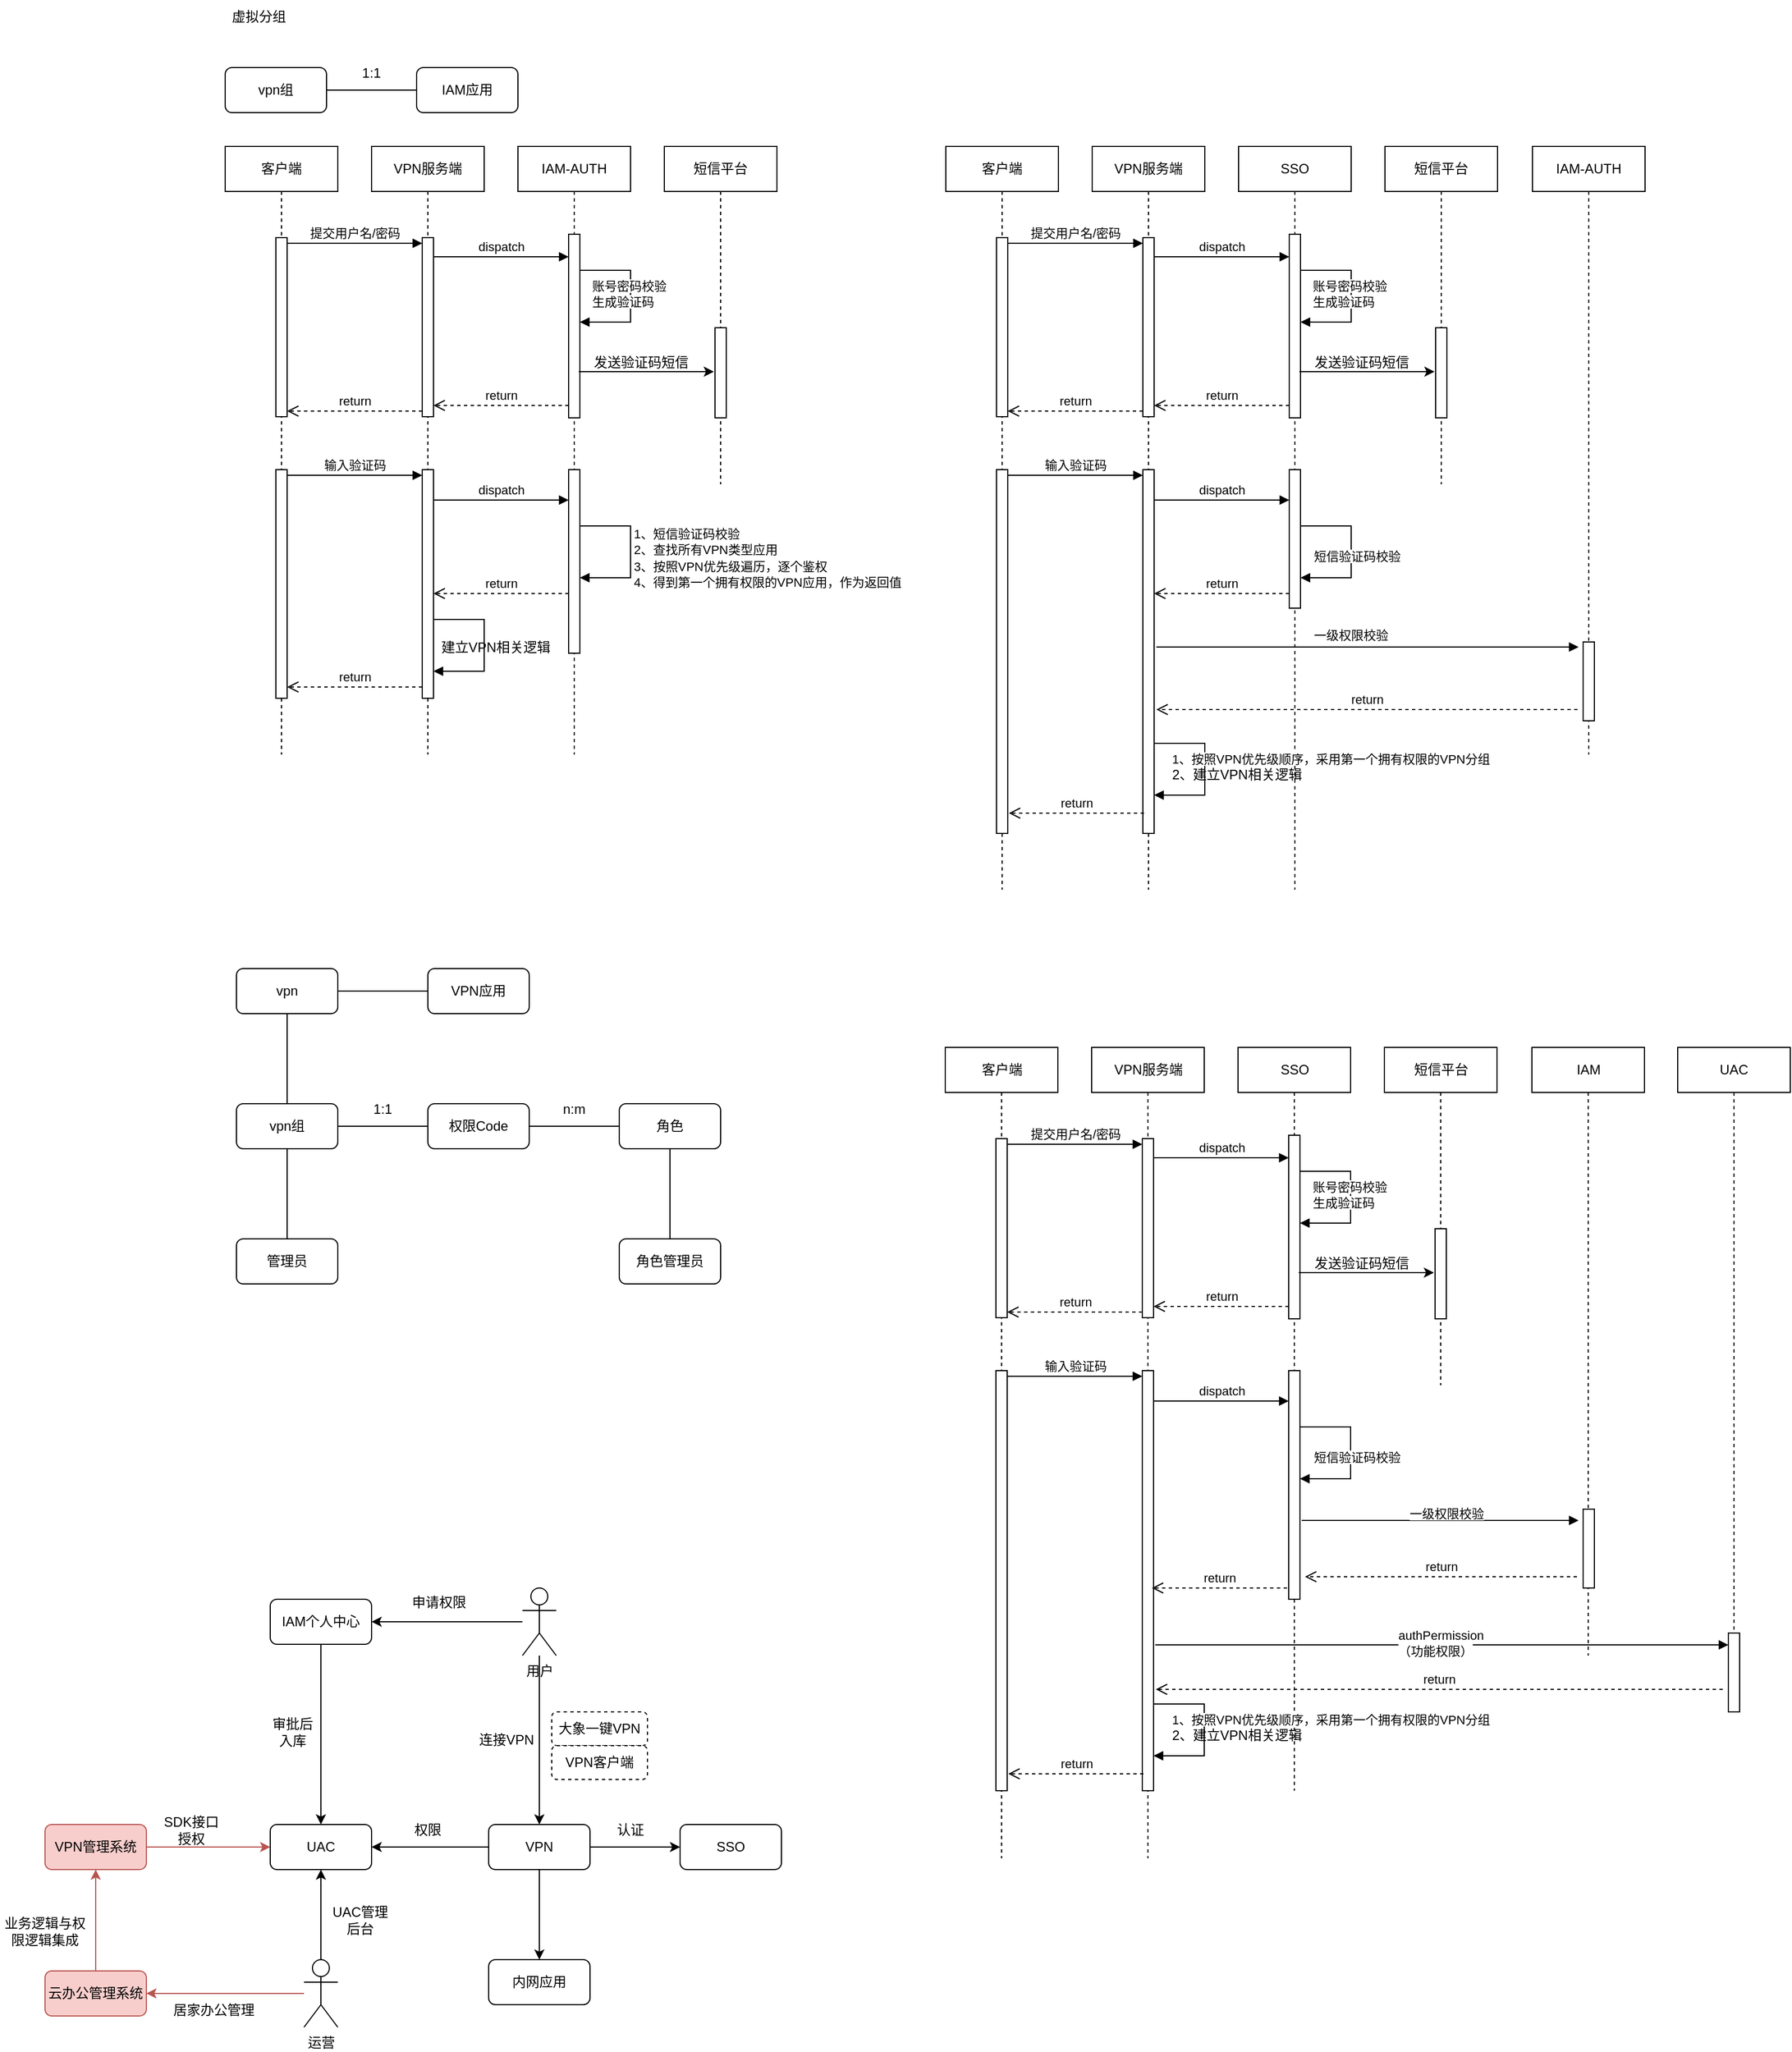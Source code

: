 <mxfile version="24.8.9">
  <diagram name="Page-1" id="OuY2t-sL65_i3FM4xlRS">
    <mxGraphModel dx="2344" dy="2004" grid="1" gridSize="10" guides="1" tooltips="1" connect="1" arrows="1" fold="1" page="1" pageScale="1" pageWidth="827" pageHeight="1169" math="0" shadow="0">
      <root>
        <mxCell id="0" />
        <mxCell id="1" parent="0" />
        <mxCell id="-IJ2zPJmwYMM-XH0tkm4-10" value="" style="rounded=0;orthogonalLoop=1;jettySize=auto;html=1;endArrow=none;endFill=0;" edge="1" parent="1" source="-IJ2zPJmwYMM-XH0tkm4-8" target="-IJ2zPJmwYMM-XH0tkm4-9">
          <mxGeometry relative="1" as="geometry" />
        </mxCell>
        <mxCell id="-IJ2zPJmwYMM-XH0tkm4-235" value="" style="edgeStyle=orthogonalEdgeStyle;rounded=0;orthogonalLoop=1;jettySize=auto;html=1;endArrow=none;endFill=0;" edge="1" parent="1" source="-IJ2zPJmwYMM-XH0tkm4-8" target="-IJ2zPJmwYMM-XH0tkm4-234">
          <mxGeometry relative="1" as="geometry" />
        </mxCell>
        <mxCell id="-IJ2zPJmwYMM-XH0tkm4-250" value="" style="edgeStyle=orthogonalEdgeStyle;rounded=0;orthogonalLoop=1;jettySize=auto;html=1;endArrow=none;endFill=0;" edge="1" parent="1" source="-IJ2zPJmwYMM-XH0tkm4-8" target="-IJ2zPJmwYMM-XH0tkm4-249">
          <mxGeometry relative="1" as="geometry" />
        </mxCell>
        <mxCell id="-IJ2zPJmwYMM-XH0tkm4-8" value="vpn组" style="rounded=1;whiteSpace=wrap;html=1;" vertex="1" parent="1">
          <mxGeometry x="40" y="950" width="90" height="40" as="geometry" />
        </mxCell>
        <mxCell id="-IJ2zPJmwYMM-XH0tkm4-237" value="" style="edgeStyle=orthogonalEdgeStyle;rounded=0;orthogonalLoop=1;jettySize=auto;html=1;endArrow=none;endFill=0;" edge="1" parent="1" source="-IJ2zPJmwYMM-XH0tkm4-9" target="-IJ2zPJmwYMM-XH0tkm4-236">
          <mxGeometry relative="1" as="geometry" />
        </mxCell>
        <mxCell id="-IJ2zPJmwYMM-XH0tkm4-9" value="权限Code" style="rounded=1;whiteSpace=wrap;html=1;" vertex="1" parent="1">
          <mxGeometry x="210" y="950" width="90" height="40" as="geometry" />
        </mxCell>
        <mxCell id="-IJ2zPJmwYMM-XH0tkm4-49" value="客户端" style="shape=umlLifeline;perimeter=lifelinePerimeter;whiteSpace=wrap;html=1;container=1;dropTarget=0;collapsible=0;recursiveResize=0;outlineConnect=0;portConstraint=eastwest;newEdgeStyle={&quot;curved&quot;:0,&quot;rounded&quot;:0};" vertex="1" parent="1">
          <mxGeometry x="30" y="100" width="100" height="540" as="geometry" />
        </mxCell>
        <mxCell id="-IJ2zPJmwYMM-XH0tkm4-75" value="" style="html=1;points=[[0,0,0,0,5],[0,1,0,0,-5],[1,0,0,0,5],[1,1,0,0,-5]];perimeter=orthogonalPerimeter;outlineConnect=0;targetShapes=umlLifeline;portConstraint=eastwest;newEdgeStyle={&quot;curved&quot;:0,&quot;rounded&quot;:0};" vertex="1" parent="-IJ2zPJmwYMM-XH0tkm4-49">
          <mxGeometry x="45" y="81" width="10" height="159" as="geometry" />
        </mxCell>
        <mxCell id="-IJ2zPJmwYMM-XH0tkm4-101" value="" style="html=1;points=[[0,0,0,0,5],[0,1,0,0,-5],[1,0,0,0,5],[1,1,0,0,-5]];perimeter=orthogonalPerimeter;outlineConnect=0;targetShapes=umlLifeline;portConstraint=eastwest;newEdgeStyle={&quot;curved&quot;:0,&quot;rounded&quot;:0};" vertex="1" parent="-IJ2zPJmwYMM-XH0tkm4-49">
          <mxGeometry x="45" y="287" width="10" height="203" as="geometry" />
        </mxCell>
        <mxCell id="-IJ2zPJmwYMM-XH0tkm4-50" value="VPN服务端" style="shape=umlLifeline;perimeter=lifelinePerimeter;whiteSpace=wrap;html=1;container=1;dropTarget=0;collapsible=0;recursiveResize=0;outlineConnect=0;portConstraint=eastwest;newEdgeStyle={&quot;curved&quot;:0,&quot;rounded&quot;:0};" vertex="1" parent="1">
          <mxGeometry x="160" y="100" width="100" height="540" as="geometry" />
        </mxCell>
        <mxCell id="-IJ2zPJmwYMM-XH0tkm4-69" value="" style="html=1;points=[[0,0,0,0,5],[0,1,0,0,-5],[1,0,0,0,5],[1,1,0,0,-5]];perimeter=orthogonalPerimeter;outlineConnect=0;targetShapes=umlLifeline;portConstraint=eastwest;newEdgeStyle={&quot;curved&quot;:0,&quot;rounded&quot;:0};" vertex="1" parent="-IJ2zPJmwYMM-XH0tkm4-50">
          <mxGeometry x="45" y="81" width="10" height="159" as="geometry" />
        </mxCell>
        <mxCell id="-IJ2zPJmwYMM-XH0tkm4-102" value="" style="html=1;points=[[0,0,0,0,5],[0,1,0,0,-5],[1,0,0,0,5],[1,1,0,0,-5]];perimeter=orthogonalPerimeter;outlineConnect=0;targetShapes=umlLifeline;portConstraint=eastwest;newEdgeStyle={&quot;curved&quot;:0,&quot;rounded&quot;:0};" vertex="1" parent="-IJ2zPJmwYMM-XH0tkm4-50">
          <mxGeometry x="45" y="287" width="10" height="203" as="geometry" />
        </mxCell>
        <mxCell id="-IJ2zPJmwYMM-XH0tkm4-51" value="IAM-AUTH" style="shape=umlLifeline;perimeter=lifelinePerimeter;whiteSpace=wrap;html=1;container=1;dropTarget=0;collapsible=0;recursiveResize=0;outlineConnect=0;portConstraint=eastwest;newEdgeStyle={&quot;curved&quot;:0,&quot;rounded&quot;:0};" vertex="1" parent="1">
          <mxGeometry x="290" y="100" width="100" height="540" as="geometry" />
        </mxCell>
        <mxCell id="-IJ2zPJmwYMM-XH0tkm4-72" value="" style="html=1;points=[[0,0,0,0,5],[0,1,0,0,-5],[1,0,0,0,5],[1,1,0,0,-5]];perimeter=orthogonalPerimeter;outlineConnect=0;targetShapes=umlLifeline;portConstraint=eastwest;newEdgeStyle={&quot;curved&quot;:0,&quot;rounded&quot;:0};" vertex="1" parent="-IJ2zPJmwYMM-XH0tkm4-51">
          <mxGeometry x="45" y="81" width="10" height="80" as="geometry" />
        </mxCell>
        <mxCell id="-IJ2zPJmwYMM-XH0tkm4-95" value="" style="html=1;align=left;spacingLeft=2;endArrow=block;rounded=0;edgeStyle=orthogonalEdgeStyle;curved=0;rounded=0;" edge="1" target="-IJ2zPJmwYMM-XH0tkm4-72" parent="-IJ2zPJmwYMM-XH0tkm4-51" source="-IJ2zPJmwYMM-XH0tkm4-72">
          <mxGeometry relative="1" as="geometry">
            <mxPoint x="70" y="80" as="sourcePoint" />
            <Array as="points">
              <mxPoint x="100" y="110" />
              <mxPoint x="100" y="156" />
            </Array>
            <mxPoint x="75" y="110" as="targetPoint" />
          </mxGeometry>
        </mxCell>
        <mxCell id="-IJ2zPJmwYMM-XH0tkm4-97" value="" style="html=1;points=[[0,0,0,0,5],[0,1,0,0,-5],[1,0,0,0,5],[1,1,0,0,-5]];perimeter=orthogonalPerimeter;outlineConnect=0;targetShapes=umlLifeline;portConstraint=eastwest;newEdgeStyle={&quot;curved&quot;:0,&quot;rounded&quot;:0};" vertex="1" parent="-IJ2zPJmwYMM-XH0tkm4-51">
          <mxGeometry x="45" y="161" width="10" height="80" as="geometry" />
        </mxCell>
        <mxCell id="-IJ2zPJmwYMM-XH0tkm4-103" value="" style="html=1;points=[[0,0,0,0,5],[0,1,0,0,-5],[1,0,0,0,5],[1,1,0,0,-5]];perimeter=orthogonalPerimeter;outlineConnect=0;targetShapes=umlLifeline;portConstraint=eastwest;newEdgeStyle={&quot;curved&quot;:0,&quot;rounded&quot;:0};" vertex="1" parent="-IJ2zPJmwYMM-XH0tkm4-51">
          <mxGeometry x="45" y="287" width="10" height="80" as="geometry" />
        </mxCell>
        <mxCell id="-IJ2zPJmwYMM-XH0tkm4-105" value="" style="html=1;points=[[0,0,0,0,5],[0,1,0,0,-5],[1,0,0,0,5],[1,1,0,0,-5]];perimeter=orthogonalPerimeter;outlineConnect=0;targetShapes=umlLifeline;portConstraint=eastwest;newEdgeStyle={&quot;curved&quot;:0,&quot;rounded&quot;:0};" vertex="1" parent="-IJ2zPJmwYMM-XH0tkm4-51">
          <mxGeometry x="45" y="367" width="10" height="80" as="geometry" />
        </mxCell>
        <mxCell id="-IJ2zPJmwYMM-XH0tkm4-115" value="" style="html=1;points=[[0,0,0,0,5],[0,1,0,0,-5],[1,0,0,0,5],[1,1,0,0,-5]];perimeter=orthogonalPerimeter;outlineConnect=0;targetShapes=umlLifeline;portConstraint=eastwest;newEdgeStyle={&quot;curved&quot;:0,&quot;rounded&quot;:0};" vertex="1" parent="-IJ2zPJmwYMM-XH0tkm4-51">
          <mxGeometry x="45" y="287" width="10" height="163" as="geometry" />
        </mxCell>
        <mxCell id="-IJ2zPJmwYMM-XH0tkm4-116" value="" style="html=1;points=[[0,0,0,0,5],[0,1,0,0,-5],[1,0,0,0,5],[1,1,0,0,-5]];perimeter=orthogonalPerimeter;outlineConnect=0;targetShapes=umlLifeline;portConstraint=eastwest;newEdgeStyle={&quot;curved&quot;:0,&quot;rounded&quot;:0};" vertex="1" parent="-IJ2zPJmwYMM-XH0tkm4-51">
          <mxGeometry x="45" y="78" width="10" height="163" as="geometry" />
        </mxCell>
        <mxCell id="-IJ2zPJmwYMM-XH0tkm4-73" value="dispatch" style="html=1;verticalAlign=bottom;endArrow=block;curved=0;rounded=0;entryX=0;entryY=0;entryDx=0;entryDy=5;exitX=1;exitY=0;exitDx=0;exitDy=5;exitPerimeter=0;" edge="1" parent="1">
          <mxGeometry relative="1" as="geometry">
            <mxPoint x="215" y="198" as="sourcePoint" />
            <mxPoint x="335" y="198" as="targetPoint" />
          </mxGeometry>
        </mxCell>
        <mxCell id="-IJ2zPJmwYMM-XH0tkm4-74" value="return" style="html=1;verticalAlign=bottom;endArrow=open;dashed=1;endSize=8;curved=0;rounded=0;exitX=0;exitY=1;exitDx=0;exitDy=-5;" edge="1" parent="1">
          <mxGeometry relative="1" as="geometry">
            <mxPoint x="215" y="330" as="targetPoint" />
            <mxPoint x="335" y="330" as="sourcePoint" />
          </mxGeometry>
        </mxCell>
        <mxCell id="-IJ2zPJmwYMM-XH0tkm4-70" value="提交用户名/密码" style="html=1;verticalAlign=bottom;endArrow=block;curved=0;rounded=0;entryX=0;entryY=0;entryDx=0;entryDy=5;" edge="1" target="-IJ2zPJmwYMM-XH0tkm4-69" parent="1" source="-IJ2zPJmwYMM-XH0tkm4-75">
          <mxGeometry relative="1" as="geometry">
            <mxPoint x="140" y="186" as="sourcePoint" />
          </mxGeometry>
        </mxCell>
        <mxCell id="-IJ2zPJmwYMM-XH0tkm4-71" value="return" style="html=1;verticalAlign=bottom;endArrow=open;dashed=1;endSize=8;curved=0;rounded=0;exitX=0;exitY=1;exitDx=0;exitDy=-5;entryX=1;entryY=1;entryDx=0;entryDy=-5;entryPerimeter=0;" edge="1" source="-IJ2zPJmwYMM-XH0tkm4-69" parent="1" target="-IJ2zPJmwYMM-XH0tkm4-75">
          <mxGeometry relative="1" as="geometry">
            <mxPoint x="140" y="256" as="targetPoint" />
          </mxGeometry>
        </mxCell>
        <mxCell id="-IJ2zPJmwYMM-XH0tkm4-91" value="短信平台" style="shape=umlLifeline;perimeter=lifelinePerimeter;whiteSpace=wrap;html=1;container=1;dropTarget=0;collapsible=0;recursiveResize=0;outlineConnect=0;portConstraint=eastwest;newEdgeStyle={&quot;curved&quot;:0,&quot;rounded&quot;:0};" vertex="1" parent="1">
          <mxGeometry x="420" y="100" width="100" height="300" as="geometry" />
        </mxCell>
        <mxCell id="-IJ2zPJmwYMM-XH0tkm4-92" value="" style="html=1;points=[[0,0,0,0,5],[0,1,0,0,-5],[1,0,0,0,5],[1,1,0,0,-5]];perimeter=orthogonalPerimeter;outlineConnect=0;targetShapes=umlLifeline;portConstraint=eastwest;newEdgeStyle={&quot;curved&quot;:0,&quot;rounded&quot;:0};" vertex="1" parent="-IJ2zPJmwYMM-XH0tkm4-91">
          <mxGeometry x="45" y="161" width="10" height="80" as="geometry" />
        </mxCell>
        <mxCell id="-IJ2zPJmwYMM-XH0tkm4-96" value="&lt;span style=&quot;color: rgb(0, 0, 0); font-family: Helvetica; font-size: 11px; font-style: normal; font-variant-ligatures: normal; font-variant-caps: normal; font-weight: 400; letter-spacing: normal; orphans: 2; text-align: left; text-indent: 0px; text-transform: none; widows: 2; word-spacing: 0px; -webkit-text-stroke-width: 0px; white-space: nowrap; background-color: rgb(255, 255, 255); text-decoration-thickness: initial; text-decoration-style: initial; text-decoration-color: initial; display: inline !important; float: none;&quot;&gt;账号密码校验&lt;br&gt;生成验证码&lt;/span&gt;" style="text;whiteSpace=wrap;html=1;" vertex="1" parent="1">
          <mxGeometry x="354" y="210" width="100" height="40" as="geometry" />
        </mxCell>
        <mxCell id="-IJ2zPJmwYMM-XH0tkm4-98" style="edgeStyle=orthogonalEdgeStyle;rounded=0;orthogonalLoop=1;jettySize=auto;html=1;curved=0;" edge="1" parent="1">
          <mxGeometry relative="1" as="geometry">
            <mxPoint x="344" y="300" as="sourcePoint" />
            <mxPoint x="464" y="300" as="targetPoint" />
          </mxGeometry>
        </mxCell>
        <mxCell id="-IJ2zPJmwYMM-XH0tkm4-99" value="发送验证码短信" style="text;html=1;align=center;verticalAlign=middle;resizable=0;points=[];autosize=1;strokeColor=none;fillColor=none;" vertex="1" parent="1">
          <mxGeometry x="344" y="277" width="110" height="30" as="geometry" />
        </mxCell>
        <mxCell id="-IJ2zPJmwYMM-XH0tkm4-106" value="dispatch" style="html=1;verticalAlign=bottom;endArrow=block;curved=0;rounded=0;entryX=0;entryY=0;entryDx=0;entryDy=5;exitX=1;exitY=0;exitDx=0;exitDy=5;exitPerimeter=0;" edge="1" parent="1">
          <mxGeometry relative="1" as="geometry">
            <mxPoint x="215" y="414" as="sourcePoint" />
            <mxPoint x="335" y="414" as="targetPoint" />
          </mxGeometry>
        </mxCell>
        <mxCell id="-IJ2zPJmwYMM-XH0tkm4-107" value="return" style="html=1;verticalAlign=bottom;endArrow=open;dashed=1;endSize=8;curved=0;rounded=0;exitX=0;exitY=1;exitDx=0;exitDy=-5;" edge="1" parent="1">
          <mxGeometry relative="1" as="geometry">
            <mxPoint x="215" y="497" as="targetPoint" />
            <mxPoint x="335" y="497" as="sourcePoint" />
          </mxGeometry>
        </mxCell>
        <mxCell id="-IJ2zPJmwYMM-XH0tkm4-108" value="输入验证码" style="html=1;verticalAlign=bottom;endArrow=block;curved=0;rounded=0;entryX=0;entryY=0;entryDx=0;entryDy=5;" edge="1" parent="1" source="-IJ2zPJmwYMM-XH0tkm4-101" target="-IJ2zPJmwYMM-XH0tkm4-102">
          <mxGeometry relative="1" as="geometry">
            <mxPoint x="145" y="402" as="sourcePoint" />
            <mxPoint as="offset" />
          </mxGeometry>
        </mxCell>
        <mxCell id="-IJ2zPJmwYMM-XH0tkm4-109" value="return" style="html=1;verticalAlign=bottom;endArrow=open;dashed=1;endSize=8;curved=0;rounded=0;exitX=0;exitY=1;exitDx=0;exitDy=-5;entryX=1;entryY=1;entryDx=0;entryDy=-5;entryPerimeter=0;" edge="1" parent="1">
          <mxGeometry relative="1" as="geometry">
            <mxPoint x="85" y="580" as="targetPoint" />
            <mxPoint x="205" y="580.0" as="sourcePoint" />
          </mxGeometry>
        </mxCell>
        <mxCell id="-IJ2zPJmwYMM-XH0tkm4-110" value="" style="html=1;align=left;spacingLeft=2;endArrow=block;rounded=0;edgeStyle=orthogonalEdgeStyle;curved=0;rounded=0;" edge="1" parent="1">
          <mxGeometry relative="1" as="geometry">
            <mxPoint x="345" y="437" as="sourcePoint" />
            <Array as="points">
              <mxPoint x="390" y="437" />
              <mxPoint x="390" y="483" />
            </Array>
            <mxPoint x="345" y="483" as="targetPoint" />
          </mxGeometry>
        </mxCell>
        <mxCell id="-IJ2zPJmwYMM-XH0tkm4-111" value="&lt;span style=&quot;font-size: 11px; text-wrap-mode: nowrap; background-color: rgb(255, 255, 255);&quot;&gt;1、短信验证码校验&lt;br&gt;2、查找所有VPN类型应用&lt;br&gt;3、按照VPN优先级遍历，逐个鉴权&lt;br&gt;4、得到第一个拥有权限的VPN应用，作为返回值&lt;/span&gt;" style="text;whiteSpace=wrap;html=1;" vertex="1" parent="1">
          <mxGeometry x="391" y="430" width="249" height="70" as="geometry" />
        </mxCell>
        <mxCell id="-IJ2zPJmwYMM-XH0tkm4-112" value="" style="html=1;align=left;spacingLeft=2;endArrow=block;rounded=0;edgeStyle=orthogonalEdgeStyle;curved=0;rounded=0;" edge="1" parent="1">
          <mxGeometry relative="1" as="geometry">
            <mxPoint x="215" y="520" as="sourcePoint" />
            <Array as="points">
              <mxPoint x="260" y="520" />
              <mxPoint x="260" y="566" />
            </Array>
            <mxPoint x="215" y="566" as="targetPoint" />
          </mxGeometry>
        </mxCell>
        <mxCell id="-IJ2zPJmwYMM-XH0tkm4-113" value="建立VPN相关逻辑" style="text;html=1;align=center;verticalAlign=middle;resizable=0;points=[];autosize=1;strokeColor=none;fillColor=none;" vertex="1" parent="1">
          <mxGeometry x="210" y="530" width="120" height="30" as="geometry" />
        </mxCell>
        <mxCell id="-IJ2zPJmwYMM-XH0tkm4-121" value="" style="edgeStyle=orthogonalEdgeStyle;rounded=0;orthogonalLoop=1;jettySize=auto;html=1;endArrow=none;endFill=0;" edge="1" parent="1" source="-IJ2zPJmwYMM-XH0tkm4-119" target="-IJ2zPJmwYMM-XH0tkm4-120">
          <mxGeometry relative="1" as="geometry" />
        </mxCell>
        <mxCell id="-IJ2zPJmwYMM-XH0tkm4-119" value="vpn组" style="rounded=1;whiteSpace=wrap;html=1;" vertex="1" parent="1">
          <mxGeometry x="30" y="30" width="90" height="40" as="geometry" />
        </mxCell>
        <mxCell id="-IJ2zPJmwYMM-XH0tkm4-120" value="IAM应用" style="rounded=1;whiteSpace=wrap;html=1;" vertex="1" parent="1">
          <mxGeometry x="200" y="30" width="90" height="40" as="geometry" />
        </mxCell>
        <mxCell id="-IJ2zPJmwYMM-XH0tkm4-122" value="1:1" style="text;html=1;align=center;verticalAlign=middle;whiteSpace=wrap;rounded=0;" vertex="1" parent="1">
          <mxGeometry x="130" y="20" width="60" height="30" as="geometry" />
        </mxCell>
        <mxCell id="-IJ2zPJmwYMM-XH0tkm4-154" value="客户端" style="shape=umlLifeline;perimeter=lifelinePerimeter;whiteSpace=wrap;html=1;container=1;dropTarget=0;collapsible=0;recursiveResize=0;outlineConnect=0;portConstraint=eastwest;newEdgeStyle={&quot;curved&quot;:0,&quot;rounded&quot;:0};" vertex="1" parent="1">
          <mxGeometry x="670" y="100" width="100" height="660" as="geometry" />
        </mxCell>
        <mxCell id="-IJ2zPJmwYMM-XH0tkm4-155" value="" style="html=1;points=[[0,0,0,0,5],[0,1,0,0,-5],[1,0,0,0,5],[1,1,0,0,-5]];perimeter=orthogonalPerimeter;outlineConnect=0;targetShapes=umlLifeline;portConstraint=eastwest;newEdgeStyle={&quot;curved&quot;:0,&quot;rounded&quot;:0};" vertex="1" parent="-IJ2zPJmwYMM-XH0tkm4-154">
          <mxGeometry x="45" y="81" width="10" height="159" as="geometry" />
        </mxCell>
        <mxCell id="-IJ2zPJmwYMM-XH0tkm4-156" value="" style="html=1;points=[[0,0,0,0,5],[0,1,0,0,-5],[1,0,0,0,5],[1,1,0,0,-5]];perimeter=orthogonalPerimeter;outlineConnect=0;targetShapes=umlLifeline;portConstraint=eastwest;newEdgeStyle={&quot;curved&quot;:0,&quot;rounded&quot;:0};" vertex="1" parent="-IJ2zPJmwYMM-XH0tkm4-154">
          <mxGeometry x="45" y="287" width="10" height="323" as="geometry" />
        </mxCell>
        <mxCell id="-IJ2zPJmwYMM-XH0tkm4-157" value="VPN服务端" style="shape=umlLifeline;perimeter=lifelinePerimeter;whiteSpace=wrap;html=1;container=1;dropTarget=0;collapsible=0;recursiveResize=0;outlineConnect=0;portConstraint=eastwest;newEdgeStyle={&quot;curved&quot;:0,&quot;rounded&quot;:0};" vertex="1" parent="1">
          <mxGeometry x="800" y="100" width="100" height="660" as="geometry" />
        </mxCell>
        <mxCell id="-IJ2zPJmwYMM-XH0tkm4-158" value="" style="html=1;points=[[0,0,0,0,5],[0,1,0,0,-5],[1,0,0,0,5],[1,1,0,0,-5]];perimeter=orthogonalPerimeter;outlineConnect=0;targetShapes=umlLifeline;portConstraint=eastwest;newEdgeStyle={&quot;curved&quot;:0,&quot;rounded&quot;:0};" vertex="1" parent="-IJ2zPJmwYMM-XH0tkm4-157">
          <mxGeometry x="45" y="81" width="10" height="159" as="geometry" />
        </mxCell>
        <mxCell id="-IJ2zPJmwYMM-XH0tkm4-159" value="" style="html=1;points=[[0,0,0,0,5],[0,1,0,0,-5],[1,0,0,0,5],[1,1,0,0,-5]];perimeter=orthogonalPerimeter;outlineConnect=0;targetShapes=umlLifeline;portConstraint=eastwest;newEdgeStyle={&quot;curved&quot;:0,&quot;rounded&quot;:0};" vertex="1" parent="-IJ2zPJmwYMM-XH0tkm4-157">
          <mxGeometry x="45" y="287" width="10" height="323" as="geometry" />
        </mxCell>
        <mxCell id="-IJ2zPJmwYMM-XH0tkm4-160" value="SSO" style="shape=umlLifeline;perimeter=lifelinePerimeter;whiteSpace=wrap;html=1;container=1;dropTarget=0;collapsible=0;recursiveResize=0;outlineConnect=0;portConstraint=eastwest;newEdgeStyle={&quot;curved&quot;:0,&quot;rounded&quot;:0};" vertex="1" parent="1">
          <mxGeometry x="930" y="100" width="100" height="660" as="geometry" />
        </mxCell>
        <mxCell id="-IJ2zPJmwYMM-XH0tkm4-161" value="" style="html=1;points=[[0,0,0,0,5],[0,1,0,0,-5],[1,0,0,0,5],[1,1,0,0,-5]];perimeter=orthogonalPerimeter;outlineConnect=0;targetShapes=umlLifeline;portConstraint=eastwest;newEdgeStyle={&quot;curved&quot;:0,&quot;rounded&quot;:0};" vertex="1" parent="-IJ2zPJmwYMM-XH0tkm4-160">
          <mxGeometry x="45" y="81" width="10" height="80" as="geometry" />
        </mxCell>
        <mxCell id="-IJ2zPJmwYMM-XH0tkm4-162" value="" style="html=1;align=left;spacingLeft=2;endArrow=block;rounded=0;edgeStyle=orthogonalEdgeStyle;curved=0;rounded=0;" edge="1" parent="-IJ2zPJmwYMM-XH0tkm4-160" source="-IJ2zPJmwYMM-XH0tkm4-161" target="-IJ2zPJmwYMM-XH0tkm4-161">
          <mxGeometry relative="1" as="geometry">
            <mxPoint x="70" y="80" as="sourcePoint" />
            <Array as="points">
              <mxPoint x="100" y="110" />
              <mxPoint x="100" y="156" />
            </Array>
            <mxPoint x="75" y="110" as="targetPoint" />
          </mxGeometry>
        </mxCell>
        <mxCell id="-IJ2zPJmwYMM-XH0tkm4-163" value="" style="html=1;points=[[0,0,0,0,5],[0,1,0,0,-5],[1,0,0,0,5],[1,1,0,0,-5]];perimeter=orthogonalPerimeter;outlineConnect=0;targetShapes=umlLifeline;portConstraint=eastwest;newEdgeStyle={&quot;curved&quot;:0,&quot;rounded&quot;:0};" vertex="1" parent="-IJ2zPJmwYMM-XH0tkm4-160">
          <mxGeometry x="45" y="161" width="10" height="80" as="geometry" />
        </mxCell>
        <mxCell id="-IJ2zPJmwYMM-XH0tkm4-164" value="" style="html=1;points=[[0,0,0,0,5],[0,1,0,0,-5],[1,0,0,0,5],[1,1,0,0,-5]];perimeter=orthogonalPerimeter;outlineConnect=0;targetShapes=umlLifeline;portConstraint=eastwest;newEdgeStyle={&quot;curved&quot;:0,&quot;rounded&quot;:0};" vertex="1" parent="-IJ2zPJmwYMM-XH0tkm4-160">
          <mxGeometry x="45" y="287" width="10" height="80" as="geometry" />
        </mxCell>
        <mxCell id="-IJ2zPJmwYMM-XH0tkm4-166" value="" style="html=1;points=[[0,0,0,0,5],[0,1,0,0,-5],[1,0,0,0,5],[1,1,0,0,-5]];perimeter=orthogonalPerimeter;outlineConnect=0;targetShapes=umlLifeline;portConstraint=eastwest;newEdgeStyle={&quot;curved&quot;:0,&quot;rounded&quot;:0};" vertex="1" parent="-IJ2zPJmwYMM-XH0tkm4-160">
          <mxGeometry x="45" y="287" width="10" height="123" as="geometry" />
        </mxCell>
        <mxCell id="-IJ2zPJmwYMM-XH0tkm4-167" value="" style="html=1;points=[[0,0,0,0,5],[0,1,0,0,-5],[1,0,0,0,5],[1,1,0,0,-5]];perimeter=orthogonalPerimeter;outlineConnect=0;targetShapes=umlLifeline;portConstraint=eastwest;newEdgeStyle={&quot;curved&quot;:0,&quot;rounded&quot;:0};" vertex="1" parent="-IJ2zPJmwYMM-XH0tkm4-160">
          <mxGeometry x="45" y="78" width="10" height="163" as="geometry" />
        </mxCell>
        <mxCell id="-IJ2zPJmwYMM-XH0tkm4-168" value="dispatch" style="html=1;verticalAlign=bottom;endArrow=block;curved=0;rounded=0;entryX=0;entryY=0;entryDx=0;entryDy=5;exitX=1;exitY=0;exitDx=0;exitDy=5;exitPerimeter=0;" edge="1" parent="1">
          <mxGeometry relative="1" as="geometry">
            <mxPoint x="855" y="198" as="sourcePoint" />
            <mxPoint x="975" y="198" as="targetPoint" />
          </mxGeometry>
        </mxCell>
        <mxCell id="-IJ2zPJmwYMM-XH0tkm4-169" value="return" style="html=1;verticalAlign=bottom;endArrow=open;dashed=1;endSize=8;curved=0;rounded=0;exitX=0;exitY=1;exitDx=0;exitDy=-5;" edge="1" parent="1">
          <mxGeometry relative="1" as="geometry">
            <mxPoint x="855" y="330" as="targetPoint" />
            <mxPoint x="975" y="330" as="sourcePoint" />
          </mxGeometry>
        </mxCell>
        <mxCell id="-IJ2zPJmwYMM-XH0tkm4-170" value="提交用户名/密码" style="html=1;verticalAlign=bottom;endArrow=block;curved=0;rounded=0;entryX=0;entryY=0;entryDx=0;entryDy=5;" edge="1" parent="1" source="-IJ2zPJmwYMM-XH0tkm4-155" target="-IJ2zPJmwYMM-XH0tkm4-158">
          <mxGeometry relative="1" as="geometry">
            <mxPoint x="780" y="186" as="sourcePoint" />
          </mxGeometry>
        </mxCell>
        <mxCell id="-IJ2zPJmwYMM-XH0tkm4-171" value="return" style="html=1;verticalAlign=bottom;endArrow=open;dashed=1;endSize=8;curved=0;rounded=0;exitX=0;exitY=1;exitDx=0;exitDy=-5;entryX=1;entryY=1;entryDx=0;entryDy=-5;entryPerimeter=0;" edge="1" parent="1" source="-IJ2zPJmwYMM-XH0tkm4-158" target="-IJ2zPJmwYMM-XH0tkm4-155">
          <mxGeometry relative="1" as="geometry">
            <mxPoint x="780" y="256" as="targetPoint" />
          </mxGeometry>
        </mxCell>
        <mxCell id="-IJ2zPJmwYMM-XH0tkm4-172" value="短信平台" style="shape=umlLifeline;perimeter=lifelinePerimeter;whiteSpace=wrap;html=1;container=1;dropTarget=0;collapsible=0;recursiveResize=0;outlineConnect=0;portConstraint=eastwest;newEdgeStyle={&quot;curved&quot;:0,&quot;rounded&quot;:0};" vertex="1" parent="1">
          <mxGeometry x="1060" y="100" width="100" height="300" as="geometry" />
        </mxCell>
        <mxCell id="-IJ2zPJmwYMM-XH0tkm4-173" value="" style="html=1;points=[[0,0,0,0,5],[0,1,0,0,-5],[1,0,0,0,5],[1,1,0,0,-5]];perimeter=orthogonalPerimeter;outlineConnect=0;targetShapes=umlLifeline;portConstraint=eastwest;newEdgeStyle={&quot;curved&quot;:0,&quot;rounded&quot;:0};" vertex="1" parent="-IJ2zPJmwYMM-XH0tkm4-172">
          <mxGeometry x="45" y="161" width="10" height="80" as="geometry" />
        </mxCell>
        <mxCell id="-IJ2zPJmwYMM-XH0tkm4-174" value="&lt;span style=&quot;color: rgb(0, 0, 0); font-family: Helvetica; font-size: 11px; font-style: normal; font-variant-ligatures: normal; font-variant-caps: normal; font-weight: 400; letter-spacing: normal; orphans: 2; text-align: left; text-indent: 0px; text-transform: none; widows: 2; word-spacing: 0px; -webkit-text-stroke-width: 0px; white-space: nowrap; background-color: rgb(255, 255, 255); text-decoration-thickness: initial; text-decoration-style: initial; text-decoration-color: initial; display: inline !important; float: none;&quot;&gt;账号密码校验&lt;br&gt;生成验证码&lt;/span&gt;" style="text;whiteSpace=wrap;html=1;" vertex="1" parent="1">
          <mxGeometry x="994" y="210" width="100" height="40" as="geometry" />
        </mxCell>
        <mxCell id="-IJ2zPJmwYMM-XH0tkm4-175" style="edgeStyle=orthogonalEdgeStyle;rounded=0;orthogonalLoop=1;jettySize=auto;html=1;curved=0;" edge="1" parent="1">
          <mxGeometry relative="1" as="geometry">
            <mxPoint x="984" y="300" as="sourcePoint" />
            <mxPoint x="1104" y="300" as="targetPoint" />
          </mxGeometry>
        </mxCell>
        <mxCell id="-IJ2zPJmwYMM-XH0tkm4-176" value="发送验证码短信" style="text;html=1;align=center;verticalAlign=middle;resizable=0;points=[];autosize=1;strokeColor=none;fillColor=none;" vertex="1" parent="1">
          <mxGeometry x="984" y="277" width="110" height="30" as="geometry" />
        </mxCell>
        <mxCell id="-IJ2zPJmwYMM-XH0tkm4-177" value="dispatch" style="html=1;verticalAlign=bottom;endArrow=block;curved=0;rounded=0;entryX=0;entryY=0;entryDx=0;entryDy=5;exitX=1;exitY=0;exitDx=0;exitDy=5;exitPerimeter=0;" edge="1" parent="1">
          <mxGeometry relative="1" as="geometry">
            <mxPoint x="855" y="414" as="sourcePoint" />
            <mxPoint x="975" y="414" as="targetPoint" />
          </mxGeometry>
        </mxCell>
        <mxCell id="-IJ2zPJmwYMM-XH0tkm4-178" value="return" style="html=1;verticalAlign=bottom;endArrow=open;dashed=1;endSize=8;curved=0;rounded=0;exitX=0;exitY=1;exitDx=0;exitDy=-5;" edge="1" parent="1">
          <mxGeometry relative="1" as="geometry">
            <mxPoint x="855" y="497" as="targetPoint" />
            <mxPoint x="975" y="497" as="sourcePoint" />
          </mxGeometry>
        </mxCell>
        <mxCell id="-IJ2zPJmwYMM-XH0tkm4-179" value="输入验证码" style="html=1;verticalAlign=bottom;endArrow=block;curved=0;rounded=0;entryX=0;entryY=0;entryDx=0;entryDy=5;" edge="1" parent="1" source="-IJ2zPJmwYMM-XH0tkm4-156" target="-IJ2zPJmwYMM-XH0tkm4-159">
          <mxGeometry relative="1" as="geometry">
            <mxPoint x="785" y="402" as="sourcePoint" />
            <mxPoint as="offset" />
          </mxGeometry>
        </mxCell>
        <mxCell id="-IJ2zPJmwYMM-XH0tkm4-180" value="return" style="html=1;verticalAlign=bottom;endArrow=open;dashed=1;endSize=8;curved=0;rounded=0;exitX=0;exitY=1;exitDx=0;exitDy=-5;entryX=1;entryY=1;entryDx=0;entryDy=-5;entryPerimeter=0;" edge="1" parent="1">
          <mxGeometry relative="1" as="geometry">
            <mxPoint x="726" y="692" as="targetPoint" />
            <mxPoint x="846" y="692.0" as="sourcePoint" />
          </mxGeometry>
        </mxCell>
        <mxCell id="-IJ2zPJmwYMM-XH0tkm4-181" value="" style="html=1;align=left;spacingLeft=2;endArrow=block;rounded=0;edgeStyle=orthogonalEdgeStyle;curved=0;rounded=0;" edge="1" parent="1">
          <mxGeometry relative="1" as="geometry">
            <mxPoint x="985" y="437" as="sourcePoint" />
            <Array as="points">
              <mxPoint x="1030" y="437" />
              <mxPoint x="1030" y="483" />
            </Array>
            <mxPoint x="985" y="483" as="targetPoint" />
          </mxGeometry>
        </mxCell>
        <mxCell id="-IJ2zPJmwYMM-XH0tkm4-182" value="&lt;span style=&quot;font-size: 11px; text-wrap-mode: nowrap; background-color: rgb(255, 255, 255);&quot;&gt;短信验证码校验&lt;/span&gt;" style="text;whiteSpace=wrap;html=1;" vertex="1" parent="1">
          <mxGeometry x="995" y="450" width="99" height="40" as="geometry" />
        </mxCell>
        <mxCell id="-IJ2zPJmwYMM-XH0tkm4-183" value="" style="html=1;align=left;spacingLeft=2;endArrow=block;rounded=0;edgeStyle=orthogonalEdgeStyle;curved=0;rounded=0;" edge="1" parent="1">
          <mxGeometry relative="1" as="geometry">
            <mxPoint x="857" y="544.5" as="sourcePoint" />
            <Array as="points">
              <mxPoint x="1082" y="544.5" />
              <mxPoint x="1082" y="544.5" />
            </Array>
            <mxPoint x="1232" y="544.5" as="targetPoint" />
          </mxGeometry>
        </mxCell>
        <mxCell id="-IJ2zPJmwYMM-XH0tkm4-185" value="虚拟分组" style="text;html=1;align=center;verticalAlign=middle;whiteSpace=wrap;rounded=0;" vertex="1" parent="1">
          <mxGeometry x="30" y="-30" width="60" height="30" as="geometry" />
        </mxCell>
        <mxCell id="-IJ2zPJmwYMM-XH0tkm4-186" value="IAM-AUTH" style="shape=umlLifeline;perimeter=lifelinePerimeter;whiteSpace=wrap;html=1;container=1;dropTarget=0;collapsible=0;recursiveResize=0;outlineConnect=0;portConstraint=eastwest;newEdgeStyle={&quot;curved&quot;:0,&quot;rounded&quot;:0};" vertex="1" parent="1">
          <mxGeometry x="1191" y="100" width="100" height="540" as="geometry" />
        </mxCell>
        <mxCell id="-IJ2zPJmwYMM-XH0tkm4-190" value="" style="html=1;points=[[0,0,0,0,5],[0,1,0,0,-5],[1,0,0,0,5],[1,1,0,0,-5]];perimeter=orthogonalPerimeter;outlineConnect=0;targetShapes=umlLifeline;portConstraint=eastwest;newEdgeStyle={&quot;curved&quot;:0,&quot;rounded&quot;:0};" vertex="1" parent="-IJ2zPJmwYMM-XH0tkm4-186">
          <mxGeometry x="45" y="440" width="10" height="70" as="geometry" />
        </mxCell>
        <mxCell id="-IJ2zPJmwYMM-XH0tkm4-194" value="return" style="html=1;verticalAlign=bottom;endArrow=open;dashed=1;endSize=8;curved=0;rounded=0;" edge="1" parent="1">
          <mxGeometry relative="1" as="geometry">
            <mxPoint x="857" y="600" as="targetPoint" />
            <mxPoint x="1231" y="600" as="sourcePoint" />
          </mxGeometry>
        </mxCell>
        <mxCell id="-IJ2zPJmwYMM-XH0tkm4-195" value="&lt;span style=&quot;font-size: 11px; text-wrap-mode: nowrap; background-color: rgb(255, 255, 255);&quot;&gt;一级权限校验&lt;/span&gt;" style="text;whiteSpace=wrap;html=1;" vertex="1" parent="1">
          <mxGeometry x="995" y="520" width="99" height="40" as="geometry" />
        </mxCell>
        <mxCell id="-IJ2zPJmwYMM-XH0tkm4-196" value="" style="html=1;align=left;spacingLeft=2;endArrow=block;rounded=0;edgeStyle=orthogonalEdgeStyle;curved=0;rounded=0;" edge="1" parent="1">
          <mxGeometry relative="1" as="geometry">
            <mxPoint x="855" y="630" as="sourcePoint" />
            <Array as="points">
              <mxPoint x="900" y="630" />
              <mxPoint x="900" y="676" />
            </Array>
            <mxPoint x="855" y="676" as="targetPoint" />
          </mxGeometry>
        </mxCell>
        <mxCell id="-IJ2zPJmwYMM-XH0tkm4-197" value="&lt;span style=&quot;color: rgb(0, 0, 0); font-family: Helvetica; font-size: 11px; font-style: normal; font-variant-ligatures: normal; font-variant-caps: normal; font-weight: 400; letter-spacing: normal; orphans: 2; text-align: left; text-indent: 0px; text-transform: none; widows: 2; word-spacing: 0px; -webkit-text-stroke-width: 0px; white-space: nowrap; background-color: rgb(255, 255, 255); text-decoration-thickness: initial; text-decoration-style: initial; text-decoration-color: initial; display: inline !important; float: none;&quot;&gt;1、按照VPN优先级顺序，采用&lt;/span&gt;&lt;span style=&quot;font-size: 11px; text-wrap-mode: nowrap; background-color: rgb(255, 255, 255);&quot;&gt;第一个拥有权限的VPN分组&lt;br&gt;&lt;/span&gt;&lt;span style=&quot;text-align: center; text-wrap-mode: nowrap;&quot;&gt;2、建立VPN相关逻辑&lt;/span&gt;&lt;span style=&quot;font-size: 11px; text-wrap-mode: nowrap; background-color: rgb(255, 255, 255);&quot;&gt;&lt;/span&gt;" style="text;whiteSpace=wrap;html=1;" vertex="1" parent="1">
          <mxGeometry x="869" y="630" width="291" height="40" as="geometry" />
        </mxCell>
        <mxCell id="-IJ2zPJmwYMM-XH0tkm4-198" value="客户端" style="shape=umlLifeline;perimeter=lifelinePerimeter;whiteSpace=wrap;html=1;container=1;dropTarget=0;collapsible=0;recursiveResize=0;outlineConnect=0;portConstraint=eastwest;newEdgeStyle={&quot;curved&quot;:0,&quot;rounded&quot;:0};" vertex="1" parent="1">
          <mxGeometry x="669.5" y="900" width="100" height="720" as="geometry" />
        </mxCell>
        <mxCell id="-IJ2zPJmwYMM-XH0tkm4-199" value="" style="html=1;points=[[0,0,0,0,5],[0,1,0,0,-5],[1,0,0,0,5],[1,1,0,0,-5]];perimeter=orthogonalPerimeter;outlineConnect=0;targetShapes=umlLifeline;portConstraint=eastwest;newEdgeStyle={&quot;curved&quot;:0,&quot;rounded&quot;:0};" vertex="1" parent="-IJ2zPJmwYMM-XH0tkm4-198">
          <mxGeometry x="45" y="81" width="10" height="159" as="geometry" />
        </mxCell>
        <mxCell id="-IJ2zPJmwYMM-XH0tkm4-200" value="" style="html=1;points=[[0,0,0,0,5],[0,1,0,0,-5],[1,0,0,0,5],[1,1,0,0,-5]];perimeter=orthogonalPerimeter;outlineConnect=0;targetShapes=umlLifeline;portConstraint=eastwest;newEdgeStyle={&quot;curved&quot;:0,&quot;rounded&quot;:0};" vertex="1" parent="-IJ2zPJmwYMM-XH0tkm4-198">
          <mxGeometry x="45" y="287" width="10" height="373" as="geometry" />
        </mxCell>
        <mxCell id="-IJ2zPJmwYMM-XH0tkm4-201" value="VPN服务端" style="shape=umlLifeline;perimeter=lifelinePerimeter;whiteSpace=wrap;html=1;container=1;dropTarget=0;collapsible=0;recursiveResize=0;outlineConnect=0;portConstraint=eastwest;newEdgeStyle={&quot;curved&quot;:0,&quot;rounded&quot;:0};" vertex="1" parent="1">
          <mxGeometry x="799.5" y="900" width="100" height="720" as="geometry" />
        </mxCell>
        <mxCell id="-IJ2zPJmwYMM-XH0tkm4-202" value="" style="html=1;points=[[0,0,0,0,5],[0,1,0,0,-5],[1,0,0,0,5],[1,1,0,0,-5]];perimeter=orthogonalPerimeter;outlineConnect=0;targetShapes=umlLifeline;portConstraint=eastwest;newEdgeStyle={&quot;curved&quot;:0,&quot;rounded&quot;:0};" vertex="1" parent="-IJ2zPJmwYMM-XH0tkm4-201">
          <mxGeometry x="45" y="81" width="10" height="159" as="geometry" />
        </mxCell>
        <mxCell id="-IJ2zPJmwYMM-XH0tkm4-203" value="" style="html=1;points=[[0,0,0,0,5],[0,1,0,0,-5],[1,0,0,0,5],[1,1,0,0,-5]];perimeter=orthogonalPerimeter;outlineConnect=0;targetShapes=umlLifeline;portConstraint=eastwest;newEdgeStyle={&quot;curved&quot;:0,&quot;rounded&quot;:0};" vertex="1" parent="-IJ2zPJmwYMM-XH0tkm4-201">
          <mxGeometry x="45" y="287" width="10" height="373" as="geometry" />
        </mxCell>
        <mxCell id="-IJ2zPJmwYMM-XH0tkm4-204" value="SSO" style="shape=umlLifeline;perimeter=lifelinePerimeter;whiteSpace=wrap;html=1;container=1;dropTarget=0;collapsible=0;recursiveResize=0;outlineConnect=0;portConstraint=eastwest;newEdgeStyle={&quot;curved&quot;:0,&quot;rounded&quot;:0};" vertex="1" parent="1">
          <mxGeometry x="929.5" y="900" width="100" height="660" as="geometry" />
        </mxCell>
        <mxCell id="-IJ2zPJmwYMM-XH0tkm4-205" value="" style="html=1;points=[[0,0,0,0,5],[0,1,0,0,-5],[1,0,0,0,5],[1,1,0,0,-5]];perimeter=orthogonalPerimeter;outlineConnect=0;targetShapes=umlLifeline;portConstraint=eastwest;newEdgeStyle={&quot;curved&quot;:0,&quot;rounded&quot;:0};" vertex="1" parent="-IJ2zPJmwYMM-XH0tkm4-204">
          <mxGeometry x="45" y="81" width="10" height="80" as="geometry" />
        </mxCell>
        <mxCell id="-IJ2zPJmwYMM-XH0tkm4-206" value="" style="html=1;align=left;spacingLeft=2;endArrow=block;rounded=0;edgeStyle=orthogonalEdgeStyle;curved=0;rounded=0;" edge="1" parent="-IJ2zPJmwYMM-XH0tkm4-204" source="-IJ2zPJmwYMM-XH0tkm4-205" target="-IJ2zPJmwYMM-XH0tkm4-205">
          <mxGeometry relative="1" as="geometry">
            <mxPoint x="70" y="80" as="sourcePoint" />
            <Array as="points">
              <mxPoint x="100" y="110" />
              <mxPoint x="100" y="156" />
            </Array>
            <mxPoint x="75" y="110" as="targetPoint" />
          </mxGeometry>
        </mxCell>
        <mxCell id="-IJ2zPJmwYMM-XH0tkm4-207" value="" style="html=1;points=[[0,0,0,0,5],[0,1,0,0,-5],[1,0,0,0,5],[1,1,0,0,-5]];perimeter=orthogonalPerimeter;outlineConnect=0;targetShapes=umlLifeline;portConstraint=eastwest;newEdgeStyle={&quot;curved&quot;:0,&quot;rounded&quot;:0};" vertex="1" parent="-IJ2zPJmwYMM-XH0tkm4-204">
          <mxGeometry x="45" y="161" width="10" height="80" as="geometry" />
        </mxCell>
        <mxCell id="-IJ2zPJmwYMM-XH0tkm4-208" value="" style="html=1;points=[[0,0,0,0,5],[0,1,0,0,-5],[1,0,0,0,5],[1,1,0,0,-5]];perimeter=orthogonalPerimeter;outlineConnect=0;targetShapes=umlLifeline;portConstraint=eastwest;newEdgeStyle={&quot;curved&quot;:0,&quot;rounded&quot;:0};" vertex="1" parent="-IJ2zPJmwYMM-XH0tkm4-204">
          <mxGeometry x="45" y="287" width="10" height="80" as="geometry" />
        </mxCell>
        <mxCell id="-IJ2zPJmwYMM-XH0tkm4-209" value="" style="html=1;points=[[0,0,0,0,5],[0,1,0,0,-5],[1,0,0,0,5],[1,1,0,0,-5]];perimeter=orthogonalPerimeter;outlineConnect=0;targetShapes=umlLifeline;portConstraint=eastwest;newEdgeStyle={&quot;curved&quot;:0,&quot;rounded&quot;:0};" vertex="1" parent="-IJ2zPJmwYMM-XH0tkm4-204">
          <mxGeometry x="45" y="287" width="10" height="203" as="geometry" />
        </mxCell>
        <mxCell id="-IJ2zPJmwYMM-XH0tkm4-210" value="" style="html=1;points=[[0,0,0,0,5],[0,1,0,0,-5],[1,0,0,0,5],[1,1,0,0,-5]];perimeter=orthogonalPerimeter;outlineConnect=0;targetShapes=umlLifeline;portConstraint=eastwest;newEdgeStyle={&quot;curved&quot;:0,&quot;rounded&quot;:0};" vertex="1" parent="-IJ2zPJmwYMM-XH0tkm4-204">
          <mxGeometry x="45" y="78" width="10" height="163" as="geometry" />
        </mxCell>
        <mxCell id="-IJ2zPJmwYMM-XH0tkm4-211" value="dispatch" style="html=1;verticalAlign=bottom;endArrow=block;curved=0;rounded=0;entryX=0;entryY=0;entryDx=0;entryDy=5;exitX=1;exitY=0;exitDx=0;exitDy=5;exitPerimeter=0;" edge="1" parent="1">
          <mxGeometry relative="1" as="geometry">
            <mxPoint x="854.5" y="998" as="sourcePoint" />
            <mxPoint x="974.5" y="998" as="targetPoint" />
          </mxGeometry>
        </mxCell>
        <mxCell id="-IJ2zPJmwYMM-XH0tkm4-212" value="return" style="html=1;verticalAlign=bottom;endArrow=open;dashed=1;endSize=8;curved=0;rounded=0;exitX=0;exitY=1;exitDx=0;exitDy=-5;" edge="1" parent="1">
          <mxGeometry relative="1" as="geometry">
            <mxPoint x="854.5" y="1130" as="targetPoint" />
            <mxPoint x="974.5" y="1130" as="sourcePoint" />
          </mxGeometry>
        </mxCell>
        <mxCell id="-IJ2zPJmwYMM-XH0tkm4-213" value="提交用户名/密码" style="html=1;verticalAlign=bottom;endArrow=block;curved=0;rounded=0;entryX=0;entryY=0;entryDx=0;entryDy=5;" edge="1" parent="1" source="-IJ2zPJmwYMM-XH0tkm4-199" target="-IJ2zPJmwYMM-XH0tkm4-202">
          <mxGeometry relative="1" as="geometry">
            <mxPoint x="779.5" y="986" as="sourcePoint" />
          </mxGeometry>
        </mxCell>
        <mxCell id="-IJ2zPJmwYMM-XH0tkm4-214" value="return" style="html=1;verticalAlign=bottom;endArrow=open;dashed=1;endSize=8;curved=0;rounded=0;exitX=0;exitY=1;exitDx=0;exitDy=-5;entryX=1;entryY=1;entryDx=0;entryDy=-5;entryPerimeter=0;" edge="1" parent="1" source="-IJ2zPJmwYMM-XH0tkm4-202" target="-IJ2zPJmwYMM-XH0tkm4-199">
          <mxGeometry relative="1" as="geometry">
            <mxPoint x="779.5" y="1056" as="targetPoint" />
          </mxGeometry>
        </mxCell>
        <mxCell id="-IJ2zPJmwYMM-XH0tkm4-215" value="短信平台" style="shape=umlLifeline;perimeter=lifelinePerimeter;whiteSpace=wrap;html=1;container=1;dropTarget=0;collapsible=0;recursiveResize=0;outlineConnect=0;portConstraint=eastwest;newEdgeStyle={&quot;curved&quot;:0,&quot;rounded&quot;:0};" vertex="1" parent="1">
          <mxGeometry x="1059.5" y="900" width="100" height="300" as="geometry" />
        </mxCell>
        <mxCell id="-IJ2zPJmwYMM-XH0tkm4-216" value="" style="html=1;points=[[0,0,0,0,5],[0,1,0,0,-5],[1,0,0,0,5],[1,1,0,0,-5]];perimeter=orthogonalPerimeter;outlineConnect=0;targetShapes=umlLifeline;portConstraint=eastwest;newEdgeStyle={&quot;curved&quot;:0,&quot;rounded&quot;:0};" vertex="1" parent="-IJ2zPJmwYMM-XH0tkm4-215">
          <mxGeometry x="45" y="161" width="10" height="80" as="geometry" />
        </mxCell>
        <mxCell id="-IJ2zPJmwYMM-XH0tkm4-217" value="&lt;span style=&quot;color: rgb(0, 0, 0); font-family: Helvetica; font-size: 11px; font-style: normal; font-variant-ligatures: normal; font-variant-caps: normal; font-weight: 400; letter-spacing: normal; orphans: 2; text-align: left; text-indent: 0px; text-transform: none; widows: 2; word-spacing: 0px; -webkit-text-stroke-width: 0px; white-space: nowrap; background-color: rgb(255, 255, 255); text-decoration-thickness: initial; text-decoration-style: initial; text-decoration-color: initial; display: inline !important; float: none;&quot;&gt;账号密码校验&lt;br&gt;生成验证码&lt;/span&gt;" style="text;whiteSpace=wrap;html=1;" vertex="1" parent="1">
          <mxGeometry x="993.5" y="1010" width="100" height="40" as="geometry" />
        </mxCell>
        <mxCell id="-IJ2zPJmwYMM-XH0tkm4-218" style="edgeStyle=orthogonalEdgeStyle;rounded=0;orthogonalLoop=1;jettySize=auto;html=1;curved=0;" edge="1" parent="1">
          <mxGeometry relative="1" as="geometry">
            <mxPoint x="983.5" y="1100" as="sourcePoint" />
            <mxPoint x="1103.5" y="1100" as="targetPoint" />
          </mxGeometry>
        </mxCell>
        <mxCell id="-IJ2zPJmwYMM-XH0tkm4-219" value="发送验证码短信" style="text;html=1;align=center;verticalAlign=middle;resizable=0;points=[];autosize=1;strokeColor=none;fillColor=none;" vertex="1" parent="1">
          <mxGeometry x="983.5" y="1077" width="110" height="30" as="geometry" />
        </mxCell>
        <mxCell id="-IJ2zPJmwYMM-XH0tkm4-220" value="dispatch" style="html=1;verticalAlign=bottom;endArrow=block;curved=0;rounded=0;entryX=0;entryY=0;entryDx=0;entryDy=5;exitX=1;exitY=0;exitDx=0;exitDy=5;exitPerimeter=0;" edge="1" parent="1">
          <mxGeometry relative="1" as="geometry">
            <mxPoint x="854.5" y="1214" as="sourcePoint" />
            <mxPoint x="974.5" y="1214" as="targetPoint" />
          </mxGeometry>
        </mxCell>
        <mxCell id="-IJ2zPJmwYMM-XH0tkm4-221" value="return" style="html=1;verticalAlign=bottom;endArrow=open;dashed=1;endSize=8;curved=0;rounded=0;exitX=0;exitY=1;exitDx=0;exitDy=-5;" edge="1" parent="1">
          <mxGeometry relative="1" as="geometry">
            <mxPoint x="853" y="1380" as="targetPoint" />
            <mxPoint x="973" y="1380" as="sourcePoint" />
          </mxGeometry>
        </mxCell>
        <mxCell id="-IJ2zPJmwYMM-XH0tkm4-222" value="输入验证码" style="html=1;verticalAlign=bottom;endArrow=block;curved=0;rounded=0;entryX=0;entryY=0;entryDx=0;entryDy=5;" edge="1" parent="1" source="-IJ2zPJmwYMM-XH0tkm4-200" target="-IJ2zPJmwYMM-XH0tkm4-203">
          <mxGeometry relative="1" as="geometry">
            <mxPoint x="784.5" y="1202" as="sourcePoint" />
            <mxPoint as="offset" />
          </mxGeometry>
        </mxCell>
        <mxCell id="-IJ2zPJmwYMM-XH0tkm4-223" value="return" style="html=1;verticalAlign=bottom;endArrow=open;dashed=1;endSize=8;curved=0;rounded=0;exitX=0;exitY=1;exitDx=0;exitDy=-5;entryX=1;entryY=1;entryDx=0;entryDy=-5;entryPerimeter=0;" edge="1" parent="1">
          <mxGeometry relative="1" as="geometry">
            <mxPoint x="725.5" y="1545" as="targetPoint" />
            <mxPoint x="845.5" y="1545.0" as="sourcePoint" />
          </mxGeometry>
        </mxCell>
        <mxCell id="-IJ2zPJmwYMM-XH0tkm4-224" value="" style="html=1;align=left;spacingLeft=2;endArrow=block;rounded=0;edgeStyle=orthogonalEdgeStyle;curved=0;rounded=0;" edge="1" parent="1">
          <mxGeometry relative="1" as="geometry">
            <mxPoint x="984.5" y="1237" as="sourcePoint" />
            <Array as="points">
              <mxPoint x="1029.5" y="1237" />
              <mxPoint x="1029.5" y="1283" />
            </Array>
            <mxPoint x="984.5" y="1283" as="targetPoint" />
          </mxGeometry>
        </mxCell>
        <mxCell id="-IJ2zPJmwYMM-XH0tkm4-225" value="&lt;span style=&quot;font-size: 11px; text-wrap-mode: nowrap; background-color: rgb(255, 255, 255);&quot;&gt;短信验证码校验&lt;/span&gt;" style="text;whiteSpace=wrap;html=1;" vertex="1" parent="1">
          <mxGeometry x="994.5" y="1250" width="99" height="40" as="geometry" />
        </mxCell>
        <mxCell id="-IJ2zPJmwYMM-XH0tkm4-226" value="" style="html=1;align=left;spacingLeft=2;endArrow=block;rounded=0;edgeStyle=orthogonalEdgeStyle;curved=0;rounded=0;" edge="1" parent="1" target="-IJ2zPJmwYMM-XH0tkm4-242">
          <mxGeometry relative="1" as="geometry">
            <mxPoint x="856" y="1430.5" as="sourcePoint" />
            <Array as="points">
              <mxPoint x="1240" y="1431" />
              <mxPoint x="1240" y="1431" />
            </Array>
            <mxPoint x="1231" y="1430.5" as="targetPoint" />
          </mxGeometry>
        </mxCell>
        <mxCell id="-IJ2zPJmwYMM-XH0tkm4-227" value="IAM" style="shape=umlLifeline;perimeter=lifelinePerimeter;whiteSpace=wrap;html=1;container=1;dropTarget=0;collapsible=0;recursiveResize=0;outlineConnect=0;portConstraint=eastwest;newEdgeStyle={&quot;curved&quot;:0,&quot;rounded&quot;:0};" vertex="1" parent="1">
          <mxGeometry x="1190.5" y="900" width="100" height="540" as="geometry" />
        </mxCell>
        <mxCell id="-IJ2zPJmwYMM-XH0tkm4-228" value="" style="html=1;points=[[0,0,0,0,5],[0,1,0,0,-5],[1,0,0,0,5],[1,1,0,0,-5]];perimeter=orthogonalPerimeter;outlineConnect=0;targetShapes=umlLifeline;portConstraint=eastwest;newEdgeStyle={&quot;curved&quot;:0,&quot;rounded&quot;:0};" vertex="1" parent="-IJ2zPJmwYMM-XH0tkm4-227">
          <mxGeometry x="45.5" y="410" width="10" height="70" as="geometry" />
        </mxCell>
        <mxCell id="-IJ2zPJmwYMM-XH0tkm4-229" value="return" style="html=1;verticalAlign=bottom;endArrow=open;dashed=1;endSize=8;curved=0;rounded=0;" edge="1" parent="1">
          <mxGeometry relative="1" as="geometry">
            <mxPoint x="856.5" y="1470" as="targetPoint" />
            <mxPoint x="1360" y="1470" as="sourcePoint" />
          </mxGeometry>
        </mxCell>
        <mxCell id="-IJ2zPJmwYMM-XH0tkm4-230" value="&lt;span style=&quot;font-size: 11px; text-wrap-mode: nowrap; background-color: rgb(255, 255, 255);&quot;&gt;authPermission（功能权限）&lt;/span&gt;" style="text;whiteSpace=wrap;html=1;" vertex="1" parent="1">
          <mxGeometry x="1070" y="1408" width="99" height="40" as="geometry" />
        </mxCell>
        <mxCell id="-IJ2zPJmwYMM-XH0tkm4-231" value="" style="html=1;align=left;spacingLeft=2;endArrow=block;rounded=0;edgeStyle=orthogonalEdgeStyle;curved=0;rounded=0;" edge="1" parent="1">
          <mxGeometry relative="1" as="geometry">
            <mxPoint x="854.5" y="1483" as="sourcePoint" />
            <Array as="points">
              <mxPoint x="899.5" y="1483" />
              <mxPoint x="899.5" y="1529" />
            </Array>
            <mxPoint x="854.5" y="1529" as="targetPoint" />
          </mxGeometry>
        </mxCell>
        <mxCell id="-IJ2zPJmwYMM-XH0tkm4-232" value="&lt;span style=&quot;color: rgb(0, 0, 0); font-family: Helvetica; font-size: 11px; font-style: normal; font-variant-ligatures: normal; font-variant-caps: normal; font-weight: 400; letter-spacing: normal; orphans: 2; text-align: left; text-indent: 0px; text-transform: none; widows: 2; word-spacing: 0px; -webkit-text-stroke-width: 0px; white-space: nowrap; background-color: rgb(255, 255, 255); text-decoration-thickness: initial; text-decoration-style: initial; text-decoration-color: initial; display: inline !important; float: none;&quot;&gt;1、按照VPN优先级顺序，采用&lt;/span&gt;&lt;span style=&quot;font-size: 11px; text-wrap-mode: nowrap; background-color: rgb(255, 255, 255);&quot;&gt;第一个拥有权限的VPN分组&lt;br&gt;&lt;/span&gt;&lt;span style=&quot;text-align: center; text-wrap-mode: nowrap;&quot;&gt;2、建立VPN相关逻辑&lt;/span&gt;&lt;span style=&quot;font-size: 11px; text-wrap-mode: nowrap; background-color: rgb(255, 255, 255);&quot;&gt;&lt;/span&gt;" style="text;whiteSpace=wrap;html=1;" vertex="1" parent="1">
          <mxGeometry x="868.5" y="1483" width="291" height="40" as="geometry" />
        </mxCell>
        <mxCell id="-IJ2zPJmwYMM-XH0tkm4-233" value="1:1" style="text;html=1;align=center;verticalAlign=middle;whiteSpace=wrap;rounded=0;" vertex="1" parent="1">
          <mxGeometry x="140" y="940" width="60" height="30" as="geometry" />
        </mxCell>
        <mxCell id="-IJ2zPJmwYMM-XH0tkm4-234" value="管理员" style="rounded=1;whiteSpace=wrap;html=1;" vertex="1" parent="1">
          <mxGeometry x="40" y="1070" width="90" height="40" as="geometry" />
        </mxCell>
        <mxCell id="-IJ2zPJmwYMM-XH0tkm4-239" value="" style="edgeStyle=orthogonalEdgeStyle;rounded=0;orthogonalLoop=1;jettySize=auto;html=1;endArrow=none;endFill=0;" edge="1" parent="1" source="-IJ2zPJmwYMM-XH0tkm4-236" target="-IJ2zPJmwYMM-XH0tkm4-238">
          <mxGeometry relative="1" as="geometry" />
        </mxCell>
        <mxCell id="-IJ2zPJmwYMM-XH0tkm4-236" value="角色" style="rounded=1;whiteSpace=wrap;html=1;" vertex="1" parent="1">
          <mxGeometry x="380" y="950" width="90" height="40" as="geometry" />
        </mxCell>
        <mxCell id="-IJ2zPJmwYMM-XH0tkm4-238" value="角色管理员" style="rounded=1;whiteSpace=wrap;html=1;" vertex="1" parent="1">
          <mxGeometry x="380" y="1070" width="90" height="40" as="geometry" />
        </mxCell>
        <mxCell id="-IJ2zPJmwYMM-XH0tkm4-240" value="n:m" style="text;html=1;align=center;verticalAlign=middle;whiteSpace=wrap;rounded=0;" vertex="1" parent="1">
          <mxGeometry x="310" y="940" width="60" height="30" as="geometry" />
        </mxCell>
        <mxCell id="-IJ2zPJmwYMM-XH0tkm4-241" value="UAC" style="shape=umlLifeline;perimeter=lifelinePerimeter;whiteSpace=wrap;html=1;container=1;dropTarget=0;collapsible=0;recursiveResize=0;outlineConnect=0;portConstraint=eastwest;newEdgeStyle={&quot;curved&quot;:0,&quot;rounded&quot;:0};" vertex="1" parent="1">
          <mxGeometry x="1320" y="900" width="100" height="540" as="geometry" />
        </mxCell>
        <mxCell id="-IJ2zPJmwYMM-XH0tkm4-245" value="" style="html=1;align=left;spacingLeft=2;endArrow=block;rounded=0;edgeStyle=orthogonalEdgeStyle;curved=0;rounded=0;" edge="1" parent="1">
          <mxGeometry relative="1" as="geometry">
            <mxPoint x="986" y="1320" as="sourcePoint" />
            <Array as="points">
              <mxPoint x="1211" y="1320" />
              <mxPoint x="1211" y="1320" />
            </Array>
            <mxPoint x="1232" y="1320" as="targetPoint" />
          </mxGeometry>
        </mxCell>
        <mxCell id="-IJ2zPJmwYMM-XH0tkm4-247" value="return" style="html=1;verticalAlign=bottom;endArrow=open;dashed=1;endSize=8;curved=0;rounded=0;" edge="1" parent="1">
          <mxGeometry relative="1" as="geometry">
            <mxPoint x="989" y="1370" as="targetPoint" />
            <mxPoint x="1230.5" y="1370" as="sourcePoint" />
          </mxGeometry>
        </mxCell>
        <mxCell id="-IJ2zPJmwYMM-XH0tkm4-242" value="" style="html=1;points=[[0,0,0,0,5],[0,1,0,0,-5],[1,0,0,0,5],[1,1,0,0,-5]];perimeter=orthogonalPerimeter;outlineConnect=0;targetShapes=umlLifeline;portConstraint=eastwest;newEdgeStyle={&quot;curved&quot;:0,&quot;rounded&quot;:0};" vertex="1" parent="1">
          <mxGeometry x="1365" y="1420" width="10" height="70" as="geometry" />
        </mxCell>
        <mxCell id="-IJ2zPJmwYMM-XH0tkm4-248" value="&lt;span style=&quot;font-size: 11px; text-wrap-mode: nowrap; background-color: rgb(255, 255, 255);&quot;&gt;一级权限校验&lt;/span&gt;" style="text;whiteSpace=wrap;html=1;" vertex="1" parent="1">
          <mxGeometry x="1080" y="1300" width="99" height="40" as="geometry" />
        </mxCell>
        <mxCell id="-IJ2zPJmwYMM-XH0tkm4-252" value="" style="edgeStyle=orthogonalEdgeStyle;rounded=0;orthogonalLoop=1;jettySize=auto;html=1;endArrow=none;endFill=0;" edge="1" parent="1" source="-IJ2zPJmwYMM-XH0tkm4-249" target="-IJ2zPJmwYMM-XH0tkm4-251">
          <mxGeometry relative="1" as="geometry" />
        </mxCell>
        <mxCell id="-IJ2zPJmwYMM-XH0tkm4-249" value="vpn" style="rounded=1;whiteSpace=wrap;html=1;" vertex="1" parent="1">
          <mxGeometry x="40" y="830" width="90" height="40" as="geometry" />
        </mxCell>
        <mxCell id="-IJ2zPJmwYMM-XH0tkm4-251" value="VPN应用" style="rounded=1;whiteSpace=wrap;html=1;" vertex="1" parent="1">
          <mxGeometry x="210" y="830" width="90" height="40" as="geometry" />
        </mxCell>
        <mxCell id="-IJ2zPJmwYMM-XH0tkm4-256" value="" style="edgeStyle=orthogonalEdgeStyle;rounded=0;orthogonalLoop=1;jettySize=auto;html=1;fillColor=#f8cecc;strokeColor=#b85450;" edge="1" parent="1" source="-IJ2zPJmwYMM-XH0tkm4-254" target="-IJ2zPJmwYMM-XH0tkm4-255">
          <mxGeometry relative="1" as="geometry" />
        </mxCell>
        <mxCell id="-IJ2zPJmwYMM-XH0tkm4-254" value="VPN管理系统" style="rounded=1;whiteSpace=wrap;html=1;fillColor=#f8cecc;strokeColor=#b85450;" vertex="1" parent="1">
          <mxGeometry x="-130" y="1590" width="90" height="40" as="geometry" />
        </mxCell>
        <mxCell id="-IJ2zPJmwYMM-XH0tkm4-255" value="UAC" style="rounded=1;whiteSpace=wrap;html=1;" vertex="1" parent="1">
          <mxGeometry x="70" y="1590" width="90" height="40" as="geometry" />
        </mxCell>
        <mxCell id="-IJ2zPJmwYMM-XH0tkm4-258" style="edgeStyle=orthogonalEdgeStyle;rounded=0;orthogonalLoop=1;jettySize=auto;html=1;" edge="1" parent="1" source="-IJ2zPJmwYMM-XH0tkm4-257" target="-IJ2zPJmwYMM-XH0tkm4-255">
          <mxGeometry relative="1" as="geometry" />
        </mxCell>
        <mxCell id="-IJ2zPJmwYMM-XH0tkm4-260" value="" style="edgeStyle=orthogonalEdgeStyle;rounded=0;orthogonalLoop=1;jettySize=auto;html=1;" edge="1" parent="1" source="-IJ2zPJmwYMM-XH0tkm4-257" target="-IJ2zPJmwYMM-XH0tkm4-259">
          <mxGeometry relative="1" as="geometry" />
        </mxCell>
        <mxCell id="-IJ2zPJmwYMM-XH0tkm4-270" value="" style="edgeStyle=orthogonalEdgeStyle;rounded=0;orthogonalLoop=1;jettySize=auto;html=1;" edge="1" parent="1" source="-IJ2zPJmwYMM-XH0tkm4-257" target="-IJ2zPJmwYMM-XH0tkm4-269">
          <mxGeometry relative="1" as="geometry" />
        </mxCell>
        <mxCell id="-IJ2zPJmwYMM-XH0tkm4-257" value="VPN" style="rounded=1;whiteSpace=wrap;html=1;" vertex="1" parent="1">
          <mxGeometry x="264" y="1590" width="90" height="40" as="geometry" />
        </mxCell>
        <mxCell id="-IJ2zPJmwYMM-XH0tkm4-259" value="内网应用" style="rounded=1;whiteSpace=wrap;html=1;" vertex="1" parent="1">
          <mxGeometry x="264" y="1710" width="90" height="40" as="geometry" />
        </mxCell>
        <mxCell id="-IJ2zPJmwYMM-XH0tkm4-262" style="edgeStyle=orthogonalEdgeStyle;rounded=0;orthogonalLoop=1;jettySize=auto;html=1;" edge="1" parent="1" source="-IJ2zPJmwYMM-XH0tkm4-261" target="-IJ2zPJmwYMM-XH0tkm4-257">
          <mxGeometry relative="1" as="geometry" />
        </mxCell>
        <mxCell id="-IJ2zPJmwYMM-XH0tkm4-274" style="edgeStyle=orthogonalEdgeStyle;rounded=0;orthogonalLoop=1;jettySize=auto;html=1;" edge="1" parent="1" source="-IJ2zPJmwYMM-XH0tkm4-261" target="-IJ2zPJmwYMM-XH0tkm4-273">
          <mxGeometry relative="1" as="geometry" />
        </mxCell>
        <mxCell id="-IJ2zPJmwYMM-XH0tkm4-261" value="用户" style="shape=umlActor;verticalLabelPosition=bottom;verticalAlign=top;html=1;outlineConnect=0;" vertex="1" parent="1">
          <mxGeometry x="294" y="1380" width="30" height="60" as="geometry" />
        </mxCell>
        <mxCell id="-IJ2zPJmwYMM-XH0tkm4-265" value="大象一键VPN" style="rounded=1;whiteSpace=wrap;html=1;dashed=1;" vertex="1" parent="1">
          <mxGeometry x="320" y="1490" width="85" height="30" as="geometry" />
        </mxCell>
        <mxCell id="-IJ2zPJmwYMM-XH0tkm4-266" value="VPN客户端" style="rounded=1;whiteSpace=wrap;html=1;dashed=1;" vertex="1" parent="1">
          <mxGeometry x="320" y="1520" width="85" height="30" as="geometry" />
        </mxCell>
        <mxCell id="-IJ2zPJmwYMM-XH0tkm4-267" value="连接VPN" style="text;html=1;align=center;verticalAlign=middle;whiteSpace=wrap;rounded=0;" vertex="1" parent="1">
          <mxGeometry x="250" y="1500" width="60" height="30" as="geometry" />
        </mxCell>
        <mxCell id="-IJ2zPJmwYMM-XH0tkm4-269" value="SSO" style="rounded=1;whiteSpace=wrap;html=1;" vertex="1" parent="1">
          <mxGeometry x="434" y="1590" width="90" height="40" as="geometry" />
        </mxCell>
        <mxCell id="-IJ2zPJmwYMM-XH0tkm4-271" value="权限" style="text;html=1;align=center;verticalAlign=middle;whiteSpace=wrap;rounded=0;" vertex="1" parent="1">
          <mxGeometry x="180" y="1580" width="60" height="30" as="geometry" />
        </mxCell>
        <mxCell id="-IJ2zPJmwYMM-XH0tkm4-272" value="认证" style="text;html=1;align=center;verticalAlign=middle;whiteSpace=wrap;rounded=0;" vertex="1" parent="1">
          <mxGeometry x="360" y="1580" width="60" height="30" as="geometry" />
        </mxCell>
        <mxCell id="-IJ2zPJmwYMM-XH0tkm4-275" style="edgeStyle=orthogonalEdgeStyle;rounded=0;orthogonalLoop=1;jettySize=auto;html=1;" edge="1" parent="1" source="-IJ2zPJmwYMM-XH0tkm4-273" target="-IJ2zPJmwYMM-XH0tkm4-255">
          <mxGeometry relative="1" as="geometry" />
        </mxCell>
        <mxCell id="-IJ2zPJmwYMM-XH0tkm4-273" value="IAM个人中心" style="rounded=1;whiteSpace=wrap;html=1;" vertex="1" parent="1">
          <mxGeometry x="70" y="1390" width="90" height="40" as="geometry" />
        </mxCell>
        <mxCell id="-IJ2zPJmwYMM-XH0tkm4-276" value="申请权限" style="text;html=1;align=center;verticalAlign=middle;whiteSpace=wrap;rounded=0;" vertex="1" parent="1">
          <mxGeometry x="190" y="1378" width="60" height="30" as="geometry" />
        </mxCell>
        <mxCell id="-IJ2zPJmwYMM-XH0tkm4-277" value="审批后&lt;br&gt;入库" style="text;html=1;align=center;verticalAlign=middle;whiteSpace=wrap;rounded=0;" vertex="1" parent="1">
          <mxGeometry x="60" y="1493" width="60" height="30" as="geometry" />
        </mxCell>
        <mxCell id="-IJ2zPJmwYMM-XH0tkm4-278" value="SDK接口&lt;br&gt;授权" style="text;html=1;align=center;verticalAlign=middle;whiteSpace=wrap;rounded=0;" vertex="1" parent="1">
          <mxGeometry x="-30" y="1580" width="60" height="30" as="geometry" />
        </mxCell>
        <mxCell id="-IJ2zPJmwYMM-XH0tkm4-280" style="edgeStyle=orthogonalEdgeStyle;rounded=0;orthogonalLoop=1;jettySize=auto;html=1;" edge="1" parent="1" source="-IJ2zPJmwYMM-XH0tkm4-279" target="-IJ2zPJmwYMM-XH0tkm4-255">
          <mxGeometry relative="1" as="geometry" />
        </mxCell>
        <mxCell id="-IJ2zPJmwYMM-XH0tkm4-286" style="edgeStyle=orthogonalEdgeStyle;rounded=0;orthogonalLoop=1;jettySize=auto;html=1;fillColor=#f8cecc;strokeColor=#b85450;" edge="1" parent="1" source="-IJ2zPJmwYMM-XH0tkm4-279" target="-IJ2zPJmwYMM-XH0tkm4-281">
          <mxGeometry relative="1" as="geometry" />
        </mxCell>
        <mxCell id="-IJ2zPJmwYMM-XH0tkm4-279" value="运营" style="shape=umlActor;verticalLabelPosition=bottom;verticalAlign=top;html=1;outlineConnect=0;" vertex="1" parent="1">
          <mxGeometry x="100" y="1710" width="30" height="60" as="geometry" />
        </mxCell>
        <mxCell id="-IJ2zPJmwYMM-XH0tkm4-282" style="edgeStyle=orthogonalEdgeStyle;rounded=0;orthogonalLoop=1;jettySize=auto;html=1;fillColor=#f8cecc;strokeColor=#b85450;" edge="1" parent="1" source="-IJ2zPJmwYMM-XH0tkm4-281" target="-IJ2zPJmwYMM-XH0tkm4-254">
          <mxGeometry relative="1" as="geometry" />
        </mxCell>
        <mxCell id="-IJ2zPJmwYMM-XH0tkm4-281" value="云办公管理系统" style="rounded=1;whiteSpace=wrap;html=1;fillColor=#f8cecc;strokeColor=#b85450;" vertex="1" parent="1">
          <mxGeometry x="-130" y="1720" width="90" height="40" as="geometry" />
        </mxCell>
        <mxCell id="-IJ2zPJmwYMM-XH0tkm4-283" value="业务逻辑与权限逻辑集成" style="text;html=1;align=center;verticalAlign=middle;whiteSpace=wrap;rounded=0;" vertex="1" parent="1">
          <mxGeometry x="-170" y="1670" width="80" height="30" as="geometry" />
        </mxCell>
        <mxCell id="-IJ2zPJmwYMM-XH0tkm4-287" value="UAC管理后台" style="text;html=1;align=center;verticalAlign=middle;whiteSpace=wrap;rounded=0;" vertex="1" parent="1">
          <mxGeometry x="120" y="1660" width="60" height="30" as="geometry" />
        </mxCell>
        <mxCell id="-IJ2zPJmwYMM-XH0tkm4-288" value="居家办公管理" style="text;html=1;align=center;verticalAlign=middle;whiteSpace=wrap;rounded=0;" vertex="1" parent="1">
          <mxGeometry x="-20" y="1740" width="80" height="30" as="geometry" />
        </mxCell>
      </root>
    </mxGraphModel>
  </diagram>
</mxfile>
